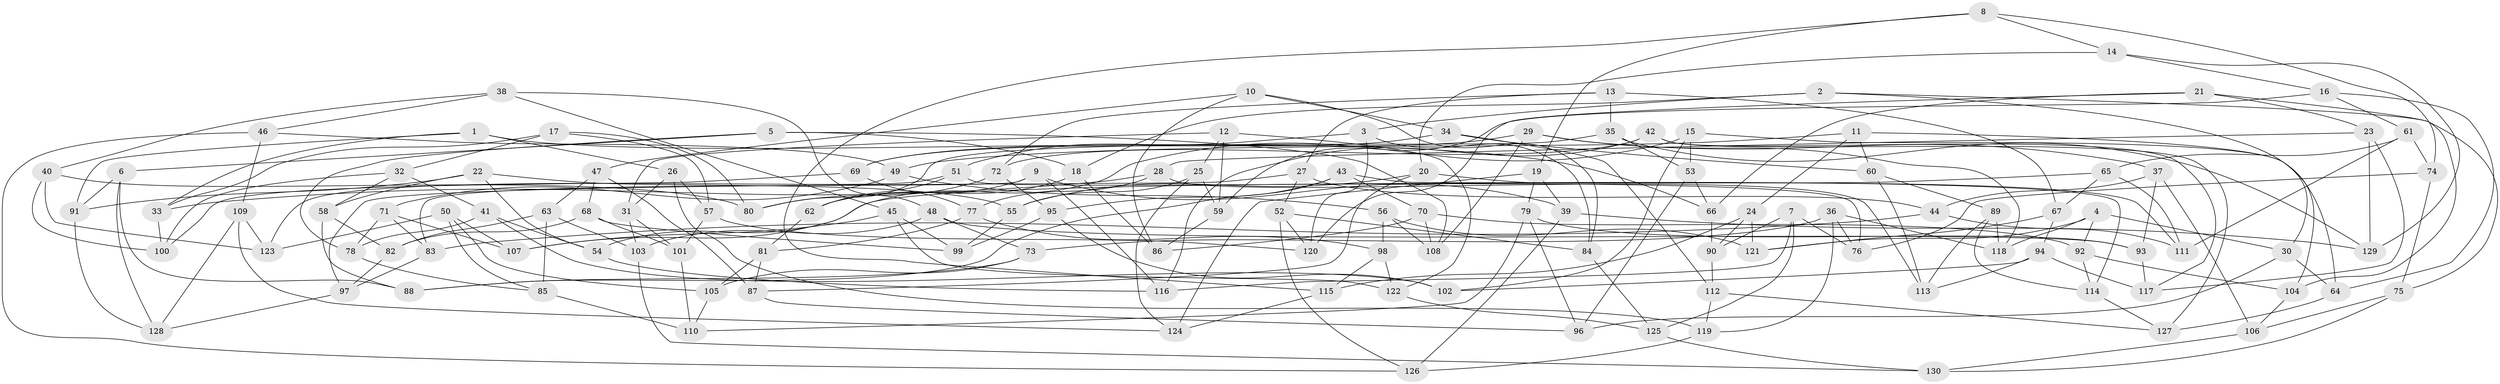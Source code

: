 // Generated by graph-tools (version 1.1) at 2025/50/03/09/25 03:50:51]
// undirected, 130 vertices, 260 edges
graph export_dot {
graph [start="1"]
  node [color=gray90,style=filled];
  1;
  2;
  3;
  4;
  5;
  6;
  7;
  8;
  9;
  10;
  11;
  12;
  13;
  14;
  15;
  16;
  17;
  18;
  19;
  20;
  21;
  22;
  23;
  24;
  25;
  26;
  27;
  28;
  29;
  30;
  31;
  32;
  33;
  34;
  35;
  36;
  37;
  38;
  39;
  40;
  41;
  42;
  43;
  44;
  45;
  46;
  47;
  48;
  49;
  50;
  51;
  52;
  53;
  54;
  55;
  56;
  57;
  58;
  59;
  60;
  61;
  62;
  63;
  64;
  65;
  66;
  67;
  68;
  69;
  70;
  71;
  72;
  73;
  74;
  75;
  76;
  77;
  78;
  79;
  80;
  81;
  82;
  83;
  84;
  85;
  86;
  87;
  88;
  89;
  90;
  91;
  92;
  93;
  94;
  95;
  96;
  97;
  98;
  99;
  100;
  101;
  102;
  103;
  104;
  105;
  106;
  107;
  108;
  109;
  110;
  111;
  112;
  113;
  114;
  115;
  116;
  117;
  118;
  119;
  120;
  121;
  122;
  123;
  124;
  125;
  126;
  127;
  128;
  129;
  130;
  1 -- 33;
  1 -- 66;
  1 -- 26;
  1 -- 91;
  2 -- 30;
  2 -- 18;
  2 -- 75;
  2 -- 3;
  3 -- 120;
  3 -- 84;
  3 -- 51;
  4 -- 118;
  4 -- 92;
  4 -- 121;
  4 -- 30;
  5 -- 6;
  5 -- 108;
  5 -- 18;
  5 -- 78;
  6 -- 88;
  6 -- 91;
  6 -- 128;
  7 -- 76;
  7 -- 90;
  7 -- 125;
  7 -- 116;
  8 -- 115;
  8 -- 14;
  8 -- 74;
  8 -- 19;
  9 -- 116;
  9 -- 39;
  9 -- 62;
  9 -- 83;
  10 -- 47;
  10 -- 86;
  10 -- 34;
  10 -- 84;
  11 -- 60;
  11 -- 49;
  11 -- 24;
  11 -- 104;
  12 -- 25;
  12 -- 59;
  12 -- 31;
  12 -- 122;
  13 -- 27;
  13 -- 67;
  13 -- 72;
  13 -- 35;
  14 -- 129;
  14 -- 20;
  14 -- 16;
  15 -- 54;
  15 -- 53;
  15 -- 64;
  15 -- 102;
  16 -- 61;
  16 -- 59;
  16 -- 64;
  17 -- 33;
  17 -- 80;
  17 -- 57;
  17 -- 32;
  18 -- 62;
  18 -- 86;
  19 -- 124;
  19 -- 79;
  19 -- 39;
  20 -- 111;
  20 -- 55;
  20 -- 87;
  21 -- 104;
  21 -- 66;
  21 -- 23;
  21 -- 120;
  22 -- 55;
  22 -- 91;
  22 -- 54;
  22 -- 58;
  23 -- 129;
  23 -- 117;
  23 -- 28;
  24 -- 90;
  24 -- 115;
  24 -- 121;
  25 -- 124;
  25 -- 55;
  25 -- 59;
  26 -- 119;
  26 -- 57;
  26 -- 31;
  27 -- 52;
  27 -- 97;
  27 -- 44;
  28 -- 77;
  28 -- 113;
  28 -- 33;
  29 -- 69;
  29 -- 118;
  29 -- 37;
  29 -- 108;
  30 -- 64;
  30 -- 96;
  31 -- 101;
  31 -- 103;
  32 -- 100;
  32 -- 58;
  32 -- 41;
  33 -- 100;
  34 -- 112;
  34 -- 60;
  34 -- 69;
  35 -- 129;
  35 -- 80;
  35 -- 53;
  36 -- 118;
  36 -- 76;
  36 -- 119;
  36 -- 73;
  37 -- 106;
  37 -- 44;
  37 -- 93;
  38 -- 40;
  38 -- 48;
  38 -- 46;
  38 -- 45;
  39 -- 126;
  39 -- 129;
  40 -- 123;
  40 -- 80;
  40 -- 100;
  41 -- 54;
  41 -- 102;
  41 -- 78;
  42 -- 127;
  42 -- 116;
  42 -- 117;
  42 -- 72;
  43 -- 88;
  43 -- 70;
  43 -- 95;
  43 -- 114;
  44 -- 111;
  44 -- 83;
  45 -- 107;
  45 -- 122;
  45 -- 99;
  46 -- 49;
  46 -- 126;
  46 -- 109;
  47 -- 63;
  47 -- 87;
  47 -- 68;
  48 -- 103;
  48 -- 73;
  48 -- 93;
  49 -- 56;
  49 -- 71;
  50 -- 85;
  50 -- 123;
  50 -- 105;
  50 -- 107;
  51 -- 62;
  51 -- 123;
  51 -- 76;
  52 -- 120;
  52 -- 84;
  52 -- 126;
  53 -- 66;
  53 -- 96;
  54 -- 116;
  55 -- 99;
  56 -- 121;
  56 -- 98;
  56 -- 108;
  57 -- 120;
  57 -- 101;
  58 -- 88;
  58 -- 82;
  59 -- 86;
  60 -- 113;
  60 -- 89;
  61 -- 111;
  61 -- 65;
  61 -- 74;
  62 -- 81;
  63 -- 82;
  63 -- 85;
  63 -- 103;
  64 -- 127;
  65 -- 67;
  65 -- 107;
  65 -- 111;
  66 -- 90;
  67 -- 121;
  67 -- 94;
  68 -- 82;
  68 -- 101;
  68 -- 99;
  69 -- 100;
  69 -- 77;
  70 -- 108;
  70 -- 86;
  70 -- 92;
  71 -- 78;
  71 -- 107;
  71 -- 83;
  72 -- 80;
  72 -- 95;
  73 -- 105;
  73 -- 88;
  74 -- 76;
  74 -- 75;
  75 -- 130;
  75 -- 106;
  77 -- 81;
  77 -- 98;
  78 -- 85;
  79 -- 93;
  79 -- 96;
  79 -- 110;
  81 -- 105;
  81 -- 87;
  82 -- 97;
  83 -- 97;
  84 -- 125;
  85 -- 110;
  87 -- 96;
  89 -- 113;
  89 -- 114;
  89 -- 118;
  90 -- 112;
  91 -- 128;
  92 -- 114;
  92 -- 104;
  93 -- 117;
  94 -- 113;
  94 -- 102;
  94 -- 117;
  95 -- 102;
  95 -- 99;
  97 -- 128;
  98 -- 115;
  98 -- 122;
  101 -- 110;
  103 -- 130;
  104 -- 106;
  105 -- 110;
  106 -- 130;
  109 -- 124;
  109 -- 123;
  109 -- 128;
  112 -- 119;
  112 -- 127;
  114 -- 127;
  115 -- 124;
  119 -- 126;
  122 -- 125;
  125 -- 130;
}
